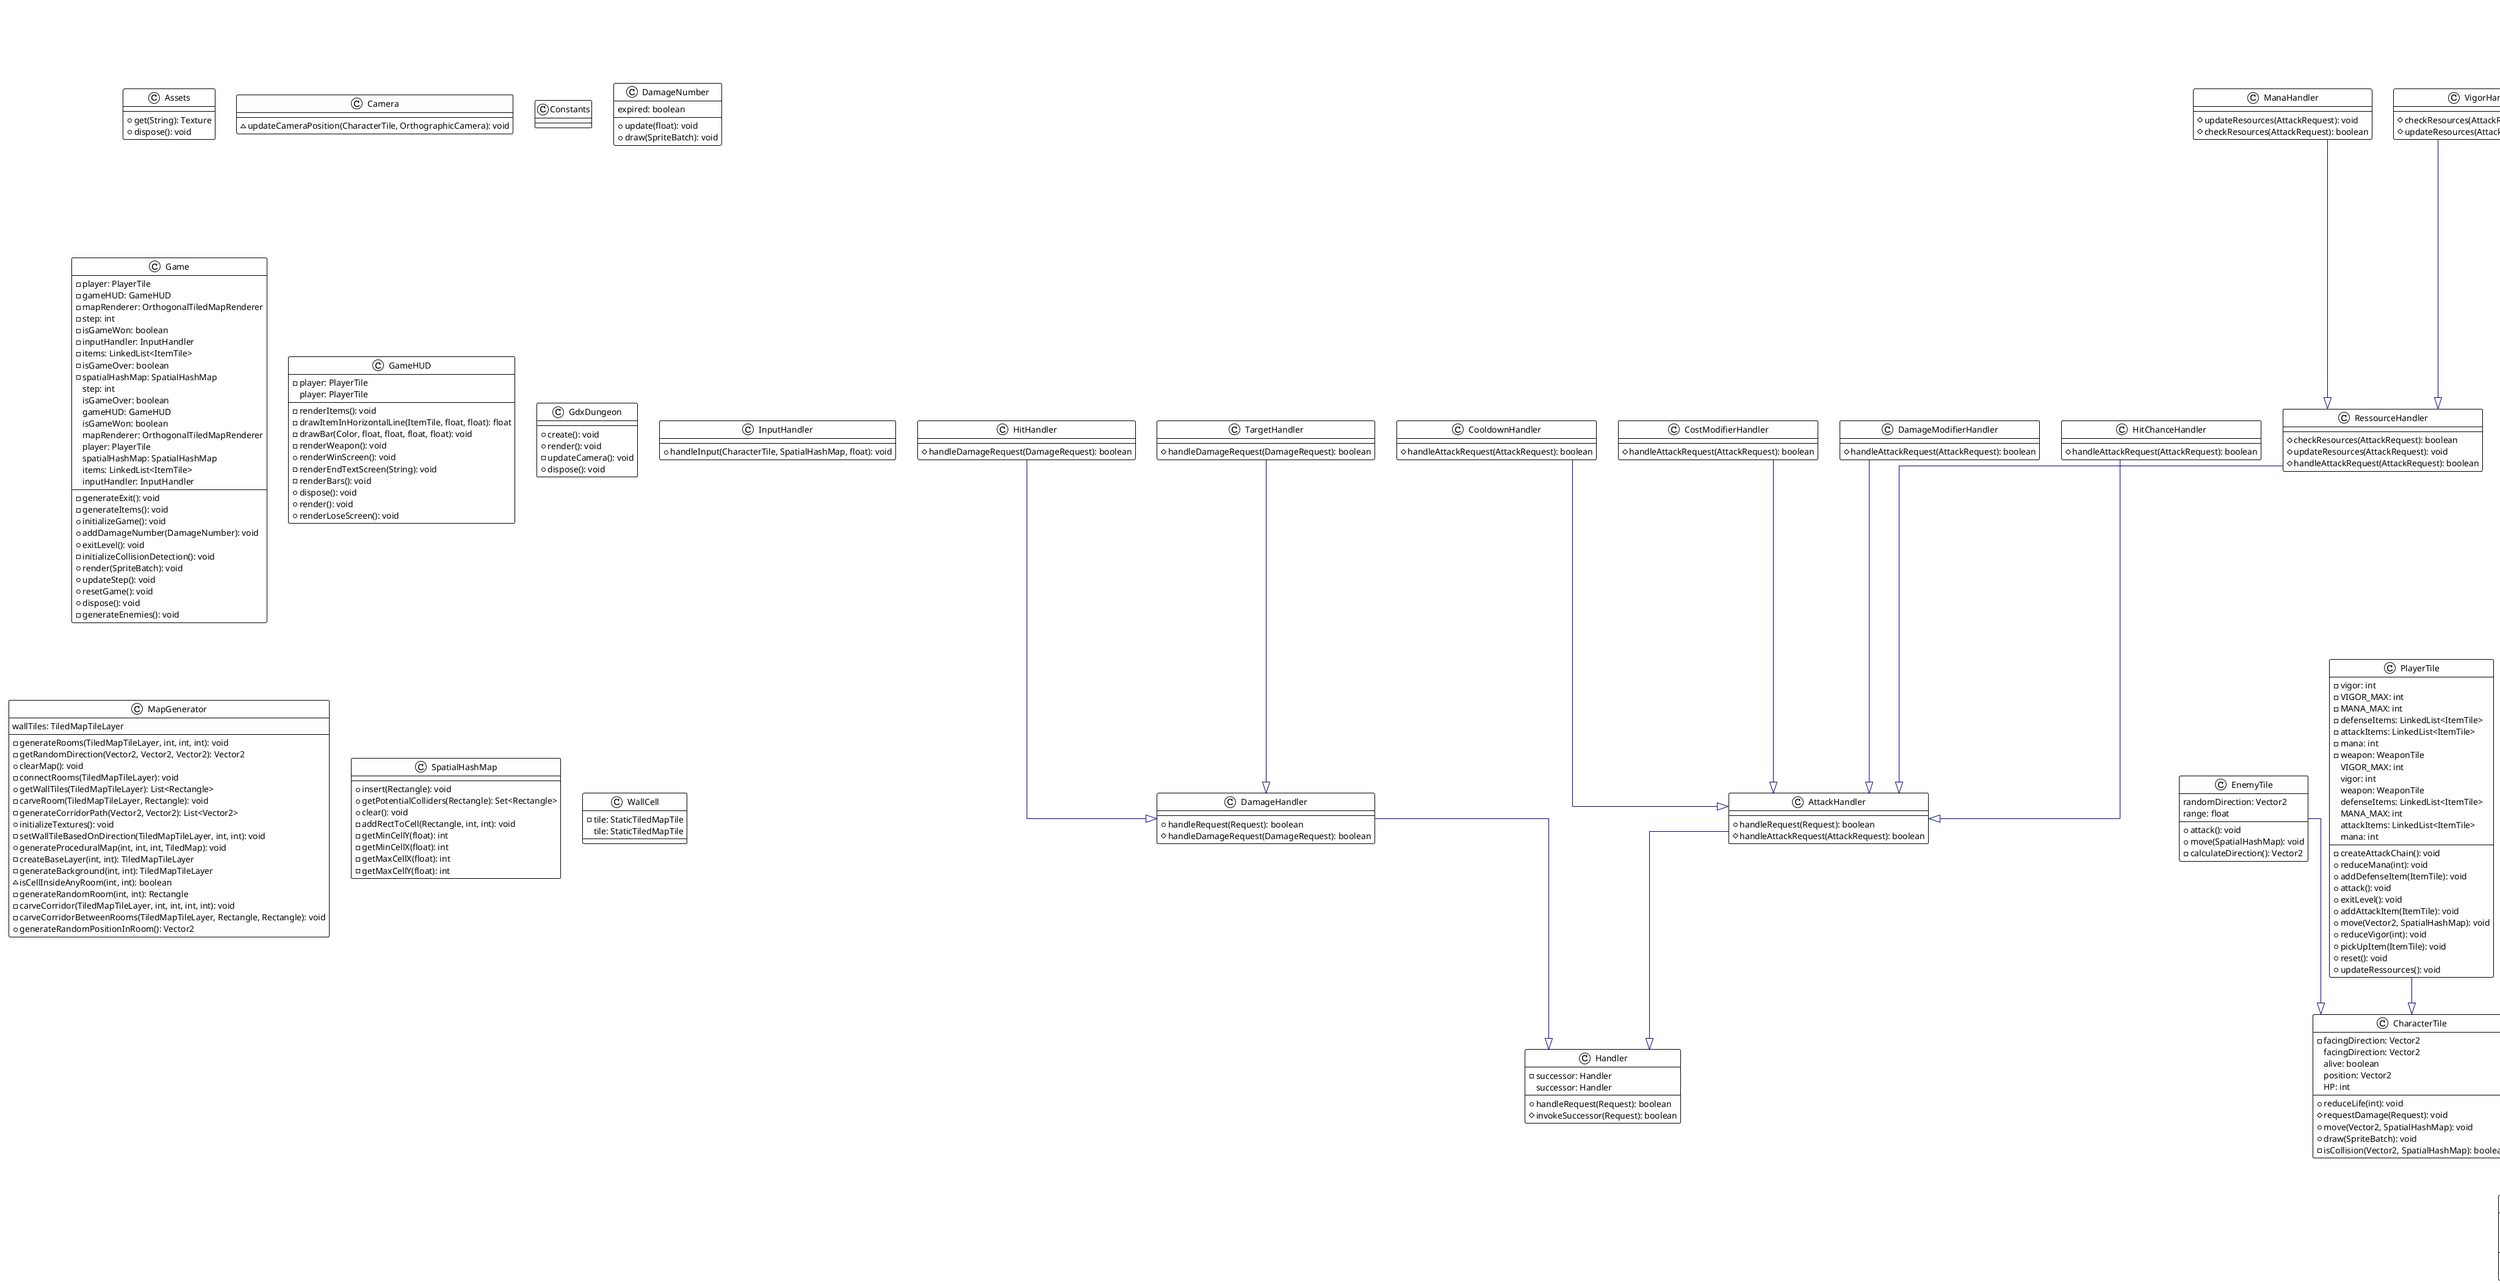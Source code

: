 @startuml

!theme plain
top to bottom direction
skinparam linetype ortho

class Assets {
  + get(String): Texture
  + dispose(): void
}
class AttackHandler {
  + handleRequest(Request): boolean
  # handleAttackRequest(AttackRequest): boolean
}
class AttackItem {
  + pickUp(PlayerTile): void
}
class AttackRequest {
  - weaponLastAttack: long
  - weaponCooldown: int
  - weaponDamage: int
  - timeAttack: int
  - weaponCost: int
  - player: PlayerTile
  - attackType: AttackType
  + modifyWeaponCost(double): void
  + modifyWeaponDamage(double): void
   timeAttack: int
   attackType: AttackType
   weaponCooldown: int
   weaponCost: int
   weaponDamage: int
   player: PlayerTile
   weaponLastAttack: long
}
class Camera {
  ~ updateCameraPosition(CharacterTile, OrthographicCamera): void
}
class CharacterTile {
  - facingDirection: Vector2
  + reduceLife(int): void
  # requestDamage(Request): void
  + move(Vector2, SpatialHashMap): void
  + draw(SpriteBatch): void
  - isCollision(Vector2, SpatialHashMap): boolean
   facingDirection: Vector2
   alive: boolean
   position: Vector2
   HP: int
}
class Club {
  + handler(): Handler
}
class Constants
class CooldownHandler {
  # handleAttackRequest(AttackRequest): boolean
}
class CostModifierHandler {
  # handleAttackRequest(AttackRequest): boolean
}
class DamageHandler {
  + handleRequest(Request): boolean
  # handleDamageRequest(DamageRequest): boolean
}
class DamageModifierHandler {
  # handleAttackRequest(AttackRequest): boolean
}
class DamageNumber {
  + update(float): void
  + draw(SpriteBatch): void
   expired: boolean
}
class DamageRequest {
  - collidableEntities: LinkedList<CharacterTile>
  - positionsAttacked: LinkedList<Vector2>
  - targets: LinkedList<CharacterTile>
  - damage: int
  + modifyDamage(int): void
  + addTarget(CharacterTile): void
   targets: List<CharacterTile>
   damage: int
   collidableEntities: List<CharacterTile>
   positionsAttacked: List<Vector2>
}
class DamageRing {
  + handler(): Handler
}
class DefenseItem {
  + pickUp(PlayerTile): void
}
class EnemyTile {
  + attack(): void
  + move(SpatialHashMap): void
  - calculateDirection(): Vector2
   randomDirection: Vector2
   range: float
}
class Fist {
  + handler(): Handler
}
class Game {
  - player: PlayerTile
  - gameHUD: GameHUD
  - mapRenderer: OrthogonalTiledMapRenderer
  - step: int
  - isGameWon: boolean
  - inputHandler: InputHandler
  - items: LinkedList<ItemTile>
  - isGameOver: boolean
  - spatialHashMap: SpatialHashMap
  - generateExit(): void
  - generateItems(): void
  + initializeGame(): void
  + addDamageNumber(DamageNumber): void
  + exitLevel(): void
  - initializeCollisionDetection(): void
  + render(SpriteBatch): void
  + updateStep(): void
  + resetGame(): void
  + dispose(): void
  - generateEnemies(): void
   step: int
   isGameOver: boolean
   gameHUD: GameHUD
   isGameWon: boolean
   mapRenderer: OrthogonalTiledMapRenderer
   player: PlayerTile
   spatialHashMap: SpatialHashMap
   items: LinkedList<ItemTile>
   inputHandler: InputHandler
}
class GameHUD {
  - player: PlayerTile
  - renderItems(): void
  - drawItemInHorizontalLine(ItemTile, float, float): float
  - drawBar(Color, float, float, float, float): void
  - renderWeapon(): void
  + renderWinScreen(): void
  - renderEndTextScreen(String): void
  - renderBars(): void
  + dispose(): void
  + render(): void
  + renderLoseScreen(): void
   player: PlayerTile
}
class GdxDungeon {
  + create(): void
  + render(): void
  - updateCamera(): void
  + dispose(): void
}
class Handler {
  - successor: Handler
  + handleRequest(Request): boolean
  # invokeSuccessor(Request): boolean
   successor: Handler
}
class HitChanceHandler {
  # handleAttackRequest(AttackRequest): boolean
}
class HitHandler {
  # handleDamageRequest(DamageRequest): boolean
}
class InputHandler {
  + handleInput(CharacterTile, SpatialHashMap, float): void
}
class ItemTile {
  + handler(): Handler
  + pickUp(PlayerTile): void
}
class Ladder {
  + handler(): Handler
  + pickUp(PlayerTile): void
}
class MagicScepter {
  + handler(): Handler
}
class MagicalWeapon {
   attackType: AttackType
}
class ManaHandler {
  # updateResources(AttackRequest): void
  # checkResources(AttackRequest): boolean
}
class ManaRing {
  + handler(): Handler
}
class MapGenerator {
  - generateRooms(TiledMapTileLayer, int, int, int): void
  - getRandomDirection(Vector2, Vector2, Vector2): Vector2
  + clearMap(): void
  - connectRooms(TiledMapTileLayer): void
  + getWallTiles(TiledMapTileLayer): List<Rectangle>
  - carveRoom(TiledMapTileLayer, Rectangle): void
  - generateCorridorPath(Vector2, Vector2): List<Vector2>
  + initializeTextures(): void
  - setWallTileBasedOnDirection(TiledMapTileLayer, int, int): void
  + generateProceduralMap(int, int, int, TiledMap): void
  - createBaseLayer(int, int): TiledMapTileLayer
  - generateBackground(int, int): TiledMapTileLayer
  ~ isCellInsideAnyRoom(int, int): boolean
  - generateRandomRoom(int, int): Rectangle
  - carveCorridor(TiledMapTileLayer, int, int, int, int): void
  - carveCorridorBetweenRooms(TiledMapTileLayer, Rectangle, Rectangle): void
  + generateRandomPositionInRoom(): Vector2
   wallTiles: TiledMapTileLayer
}
class PhysicalWeapon {
   attackType: AttackType
}
class PlayerTile {
  - vigor: int
  - VIGOR_MAX: int
  - MANA_MAX: int
  - defenseItems: LinkedList<ItemTile>
  - attackItems: LinkedList<ItemTile>
  - mana: int
  - weapon: WeaponTile
  - createAttackChain(): void
  + reduceMana(int): void
  + addDefenseItem(ItemTile): void
  + attack(): void
  + exitLevel(): void
  + addAttackItem(ItemTile): void
  + move(Vector2, SpatialHashMap): void
  + reduceVigor(int): void
  + pickUpItem(ItemTile): void
  + reset(): void
  + updateRessources(): void
   VIGOR_MAX: int
   vigor: int
   weapon: WeaponTile
   defenseItems: LinkedList<ItemTile>
   MANA_MAX: int
   attackItems: LinkedList<ItemTile>
   mana: int
}
interface Request << interface >>
class RessourceHandler {
  # checkResources(AttackRequest): boolean
  # updateResources(AttackRequest): void
  # handleAttackRequest(AttackRequest): boolean
}
class SpatialHashMap {
  + insert(Rectangle): void
  + getPotentialColliders(Rectangle): Set<Rectangle>
  + clear(): void
  - addRectToCell(Rectangle, int, int): void
  - getMinCellY(float): int
  - getMinCellX(float): int
  - getMaxCellX(float): int
  - getMaxCellY(float): int
}
class SpriteTile {
  ~ texture: TextureRegion
  + snapToTileCenter(): void
  + draw(SpriteBatch): void
   boundingBox: Rectangle
   texture: TextureRegion
}
class Sword {
  + handler(): Handler
}
class TargetHandler {
  # handleDamageRequest(DamageRequest): boolean
}
class VigorHandler {
  # checkResources(AttackRequest): boolean
  # updateResources(AttackRequest): void
}
class VigorRing {
  + handler(): Handler
}
class WallCell {
  - tile: StaticTiledMapTile
   tile: StaticTiledMapTile
}
class WeaponTile {
  - lastAttack: int
  - damage: int
  - cooldown: int
  - range: int
  - cost: int
  + pickUp(PlayerTile): void
   range: int
   cooldown: int
   damage: int
   attackType: AttackType
   lastAttack: int
   cost: int
}

AttackHandler          -[#000082,plain]-^  Handler               
AttackItem             -[#000082,plain]-^  ItemTile              
AttackRequest          -[#008200,dashed]-^  Request               
CharacterTile          -[#000082,plain]-^  SpriteTile            
Club                   -[#000082,plain]-^  PhysicalWeapon        
CooldownHandler        -[#000082,plain]-^  AttackHandler         
CostModifierHandler    -[#000082,plain]-^  AttackHandler         
DamageHandler          -[#000082,plain]-^  Handler               
DamageModifierHandler  -[#000082,plain]-^  AttackHandler         
DamageRequest          -[#008200,dashed]-^  Request               
DamageRing             -[#000082,plain]-^  AttackItem            
DefenseItem            -[#000082,plain]-^  ItemTile              
EnemyTile              -[#000082,plain]-^  CharacterTile         
Fist                   -[#000082,plain]-^  PhysicalWeapon        
HitChanceHandler       -[#000082,plain]-^  AttackHandler         
HitHandler             -[#000082,plain]-^  DamageHandler         
ItemTile               -[#000082,plain]-^  SpriteTile            
Ladder                 -[#000082,plain]-^  ItemTile              
MagicScepter           -[#000082,plain]-^  MagicalWeapon         
MagicalWeapon          -[#000082,plain]-^  WeaponTile            
ManaHandler            -[#000082,plain]-^  RessourceHandler      
ManaRing               -[#000082,plain]-^  AttackItem            
PhysicalWeapon         -[#000082,plain]-^  WeaponTile            
PlayerTile             -[#000082,plain]-^  CharacterTile         
RessourceHandler       -[#000082,plain]-^  AttackHandler         
Sword                  -[#000082,plain]-^  PhysicalWeapon        
TargetHandler          -[#000082,plain]-^  DamageHandler         
VigorHandler           -[#000082,plain]-^  RessourceHandler      
VigorRing              -[#000082,plain]-^  AttackItem            
WeaponTile             -[#000082,plain]-^  ItemTile              
@enduml
